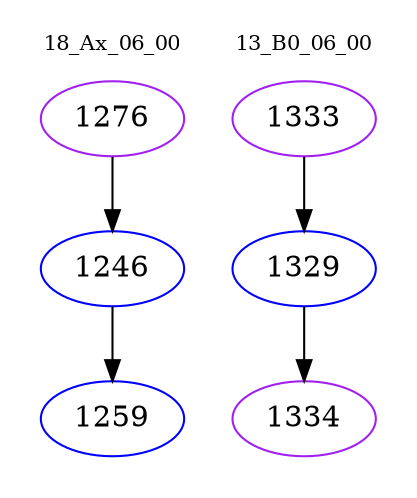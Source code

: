 digraph{
subgraph cluster_0 {
color = white
label = "18_Ax_06_00";
fontsize=10;
T0_1276 [label="1276", color="purple"]
T0_1276 -> T0_1246 [color="black"]
T0_1246 [label="1246", color="blue"]
T0_1246 -> T0_1259 [color="black"]
T0_1259 [label="1259", color="blue"]
}
subgraph cluster_1 {
color = white
label = "13_B0_06_00";
fontsize=10;
T1_1333 [label="1333", color="purple"]
T1_1333 -> T1_1329 [color="black"]
T1_1329 [label="1329", color="blue"]
T1_1329 -> T1_1334 [color="black"]
T1_1334 [label="1334", color="purple"]
}
}

